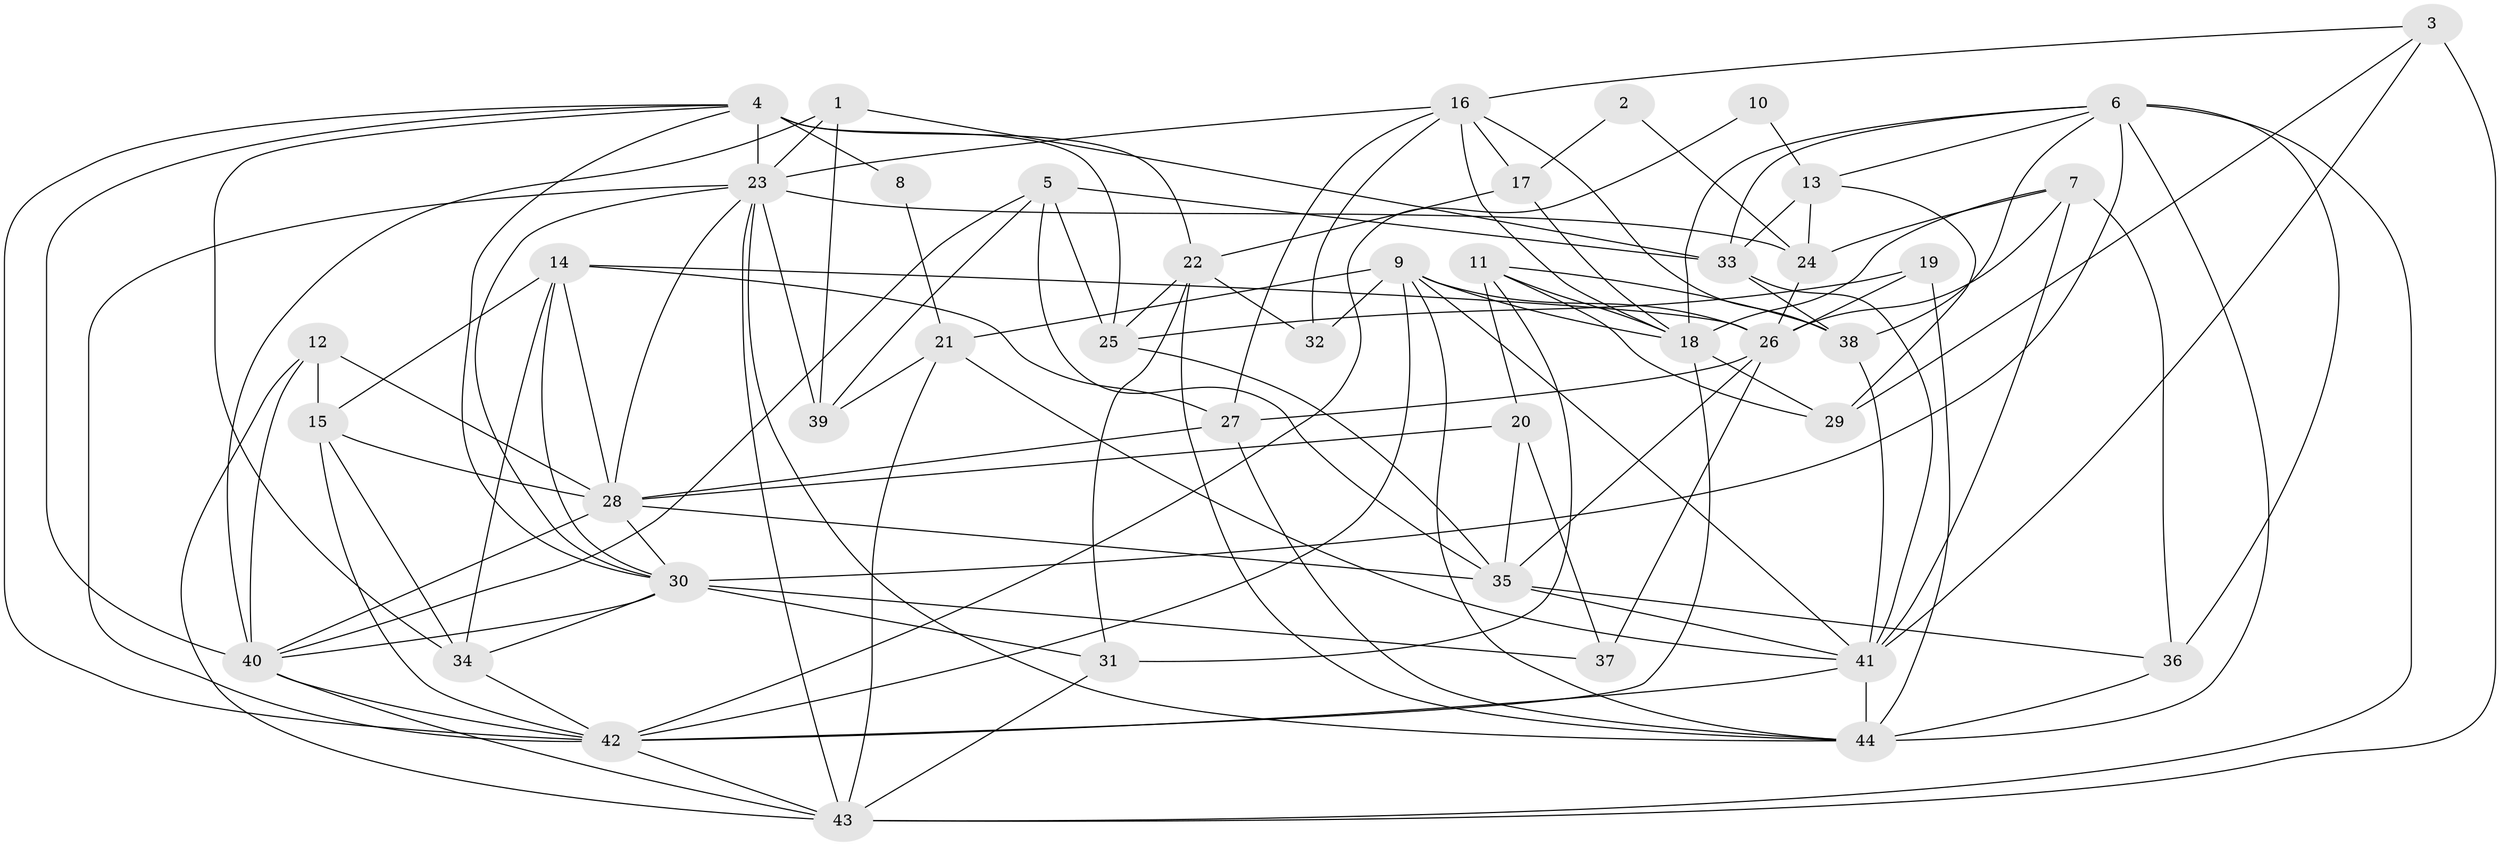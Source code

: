 // original degree distribution, {3: 0.26436781609195403, 5: 0.25287356321839083, 6: 0.09195402298850575, 4: 0.20689655172413793, 2: 0.14942528735632185, 8: 0.022988505747126436, 7: 0.011494252873563218}
// Generated by graph-tools (version 1.1) at 2025/02/03/09/25 03:02:04]
// undirected, 44 vertices, 124 edges
graph export_dot {
graph [start="1"]
  node [color=gray90,style=filled];
  1;
  2;
  3;
  4;
  5;
  6;
  7;
  8;
  9;
  10;
  11;
  12;
  13;
  14;
  15;
  16;
  17;
  18;
  19;
  20;
  21;
  22;
  23;
  24;
  25;
  26;
  27;
  28;
  29;
  30;
  31;
  32;
  33;
  34;
  35;
  36;
  37;
  38;
  39;
  40;
  41;
  42;
  43;
  44;
  1 -- 23 [weight=1.0];
  1 -- 33 [weight=1.0];
  1 -- 39 [weight=1.0];
  1 -- 40 [weight=1.0];
  2 -- 17 [weight=1.0];
  2 -- 24 [weight=1.0];
  3 -- 16 [weight=1.0];
  3 -- 29 [weight=1.0];
  3 -- 41 [weight=1.0];
  3 -- 43 [weight=1.0];
  4 -- 8 [weight=2.0];
  4 -- 22 [weight=1.0];
  4 -- 23 [weight=1.0];
  4 -- 25 [weight=1.0];
  4 -- 30 [weight=1.0];
  4 -- 34 [weight=1.0];
  4 -- 40 [weight=1.0];
  4 -- 42 [weight=1.0];
  5 -- 25 [weight=1.0];
  5 -- 33 [weight=1.0];
  5 -- 35 [weight=1.0];
  5 -- 39 [weight=1.0];
  5 -- 40 [weight=1.0];
  6 -- 13 [weight=1.0];
  6 -- 18 [weight=1.0];
  6 -- 30 [weight=1.0];
  6 -- 33 [weight=1.0];
  6 -- 36 [weight=1.0];
  6 -- 38 [weight=1.0];
  6 -- 43 [weight=1.0];
  6 -- 44 [weight=1.0];
  7 -- 18 [weight=1.0];
  7 -- 24 [weight=1.0];
  7 -- 26 [weight=1.0];
  7 -- 36 [weight=1.0];
  7 -- 41 [weight=1.0];
  8 -- 21 [weight=1.0];
  9 -- 18 [weight=1.0];
  9 -- 21 [weight=1.0];
  9 -- 26 [weight=1.0];
  9 -- 32 [weight=1.0];
  9 -- 41 [weight=1.0];
  9 -- 42 [weight=1.0];
  9 -- 44 [weight=1.0];
  10 -- 13 [weight=1.0];
  10 -- 42 [weight=1.0];
  11 -- 18 [weight=1.0];
  11 -- 20 [weight=1.0];
  11 -- 29 [weight=1.0];
  11 -- 31 [weight=1.0];
  11 -- 38 [weight=1.0];
  12 -- 15 [weight=1.0];
  12 -- 28 [weight=1.0];
  12 -- 40 [weight=1.0];
  12 -- 43 [weight=1.0];
  13 -- 24 [weight=1.0];
  13 -- 29 [weight=1.0];
  13 -- 33 [weight=1.0];
  14 -- 15 [weight=1.0];
  14 -- 26 [weight=1.0];
  14 -- 27 [weight=1.0];
  14 -- 28 [weight=1.0];
  14 -- 30 [weight=1.0];
  14 -- 34 [weight=1.0];
  15 -- 28 [weight=1.0];
  15 -- 34 [weight=1.0];
  15 -- 42 [weight=1.0];
  16 -- 17 [weight=1.0];
  16 -- 18 [weight=1.0];
  16 -- 23 [weight=1.0];
  16 -- 27 [weight=1.0];
  16 -- 32 [weight=1.0];
  16 -- 38 [weight=1.0];
  17 -- 18 [weight=1.0];
  17 -- 22 [weight=1.0];
  18 -- 29 [weight=1.0];
  18 -- 42 [weight=1.0];
  19 -- 25 [weight=1.0];
  19 -- 26 [weight=2.0];
  19 -- 44 [weight=1.0];
  20 -- 28 [weight=1.0];
  20 -- 35 [weight=1.0];
  20 -- 37 [weight=1.0];
  21 -- 39 [weight=1.0];
  21 -- 41 [weight=1.0];
  21 -- 43 [weight=1.0];
  22 -- 25 [weight=1.0];
  22 -- 31 [weight=1.0];
  22 -- 32 [weight=1.0];
  22 -- 44 [weight=1.0];
  23 -- 24 [weight=1.0];
  23 -- 28 [weight=1.0];
  23 -- 30 [weight=1.0];
  23 -- 39 [weight=1.0];
  23 -- 42 [weight=1.0];
  23 -- 43 [weight=1.0];
  23 -- 44 [weight=1.0];
  24 -- 26 [weight=1.0];
  25 -- 35 [weight=1.0];
  26 -- 27 [weight=1.0];
  26 -- 35 [weight=1.0];
  26 -- 37 [weight=1.0];
  27 -- 28 [weight=1.0];
  27 -- 44 [weight=1.0];
  28 -- 30 [weight=1.0];
  28 -- 35 [weight=1.0];
  28 -- 40 [weight=1.0];
  30 -- 31 [weight=1.0];
  30 -- 34 [weight=1.0];
  30 -- 37 [weight=1.0];
  30 -- 40 [weight=1.0];
  31 -- 43 [weight=1.0];
  33 -- 38 [weight=1.0];
  33 -- 41 [weight=1.0];
  34 -- 42 [weight=1.0];
  35 -- 36 [weight=1.0];
  35 -- 41 [weight=1.0];
  36 -- 44 [weight=2.0];
  38 -- 41 [weight=1.0];
  40 -- 42 [weight=1.0];
  40 -- 43 [weight=1.0];
  41 -- 42 [weight=1.0];
  41 -- 44 [weight=1.0];
  42 -- 43 [weight=1.0];
}
